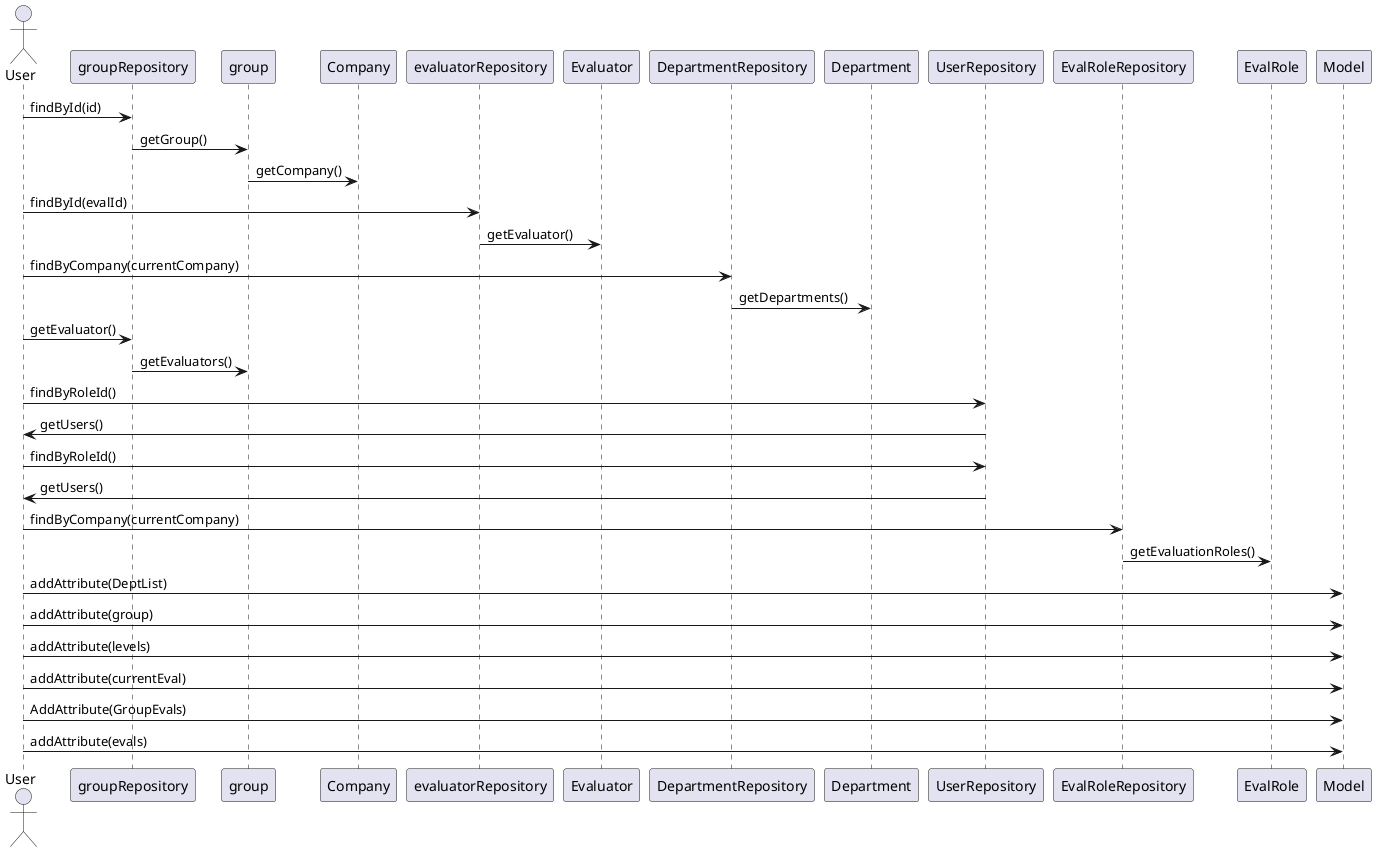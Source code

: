 @startuml
actor User as UserController
participant groupRepository as GroupRepository
participant group as Group
participant Company as Company
participant evaluatorRepository as EvaluatorRepository
participant Evaluator as CurrentEvaluator
participant DepartmentRepository as DepartmentRepository
participant Department as Department
participant UserRepository as UserRepository
participant EvalRoleRepository as EvalRoleRepository
participant EvalRole as EvaluationRole
participant Model as Model

UserController -> GroupRepository: findById(id)
GroupRepository -> Group: getGroup()
Group -> Company: getCompany()
UserController -> EvaluatorRepository: findById(evalId)
EvaluatorRepository -> CurrentEvaluator: getEvaluator()
UserController -> DepartmentRepository: findByCompany(currentCompany)
DepartmentRepository -> Department: getDepartments()
UserController -> GroupRepository: getEvaluator()
GroupRepository -> Group: getEvaluators()

UserController -> UserRepository: findByRoleId()
UserRepository -> UserController: getUsers()
UserController -> UserRepository: findByRoleId()
UserRepository -> UserController: getUsers()
UserController -> EvalRoleRepository: findByCompany(currentCompany)
EvalRoleRepository -> EvaluationRole: getEvaluationRoles()

UserController -> Model: addAttribute(DeptList)
UserController -> Model: addAttribute(group)
UserController -> Model: addAttribute(levels)
UserController -> Model: addAttribute(currentEval)
UserController -> Model: AddAttribute(GroupEvals)
UserController -> Model: addAttribute(evals)



@enduml
